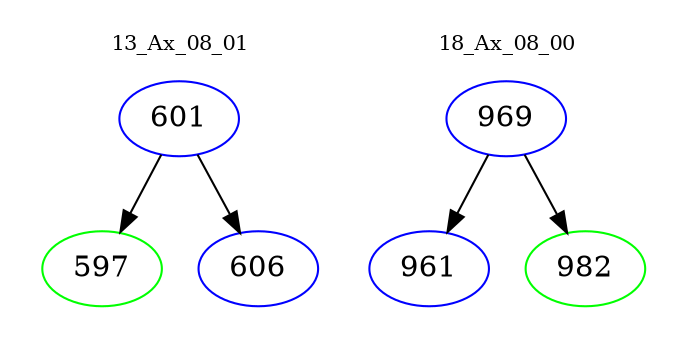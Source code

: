 digraph{
subgraph cluster_0 {
color = white
label = "13_Ax_08_01";
fontsize=10;
T0_601 [label="601", color="blue"]
T0_601 -> T0_597 [color="black"]
T0_597 [label="597", color="green"]
T0_601 -> T0_606 [color="black"]
T0_606 [label="606", color="blue"]
}
subgraph cluster_1 {
color = white
label = "18_Ax_08_00";
fontsize=10;
T1_969 [label="969", color="blue"]
T1_969 -> T1_961 [color="black"]
T1_961 [label="961", color="blue"]
T1_969 -> T1_982 [color="black"]
T1_982 [label="982", color="green"]
}
}
